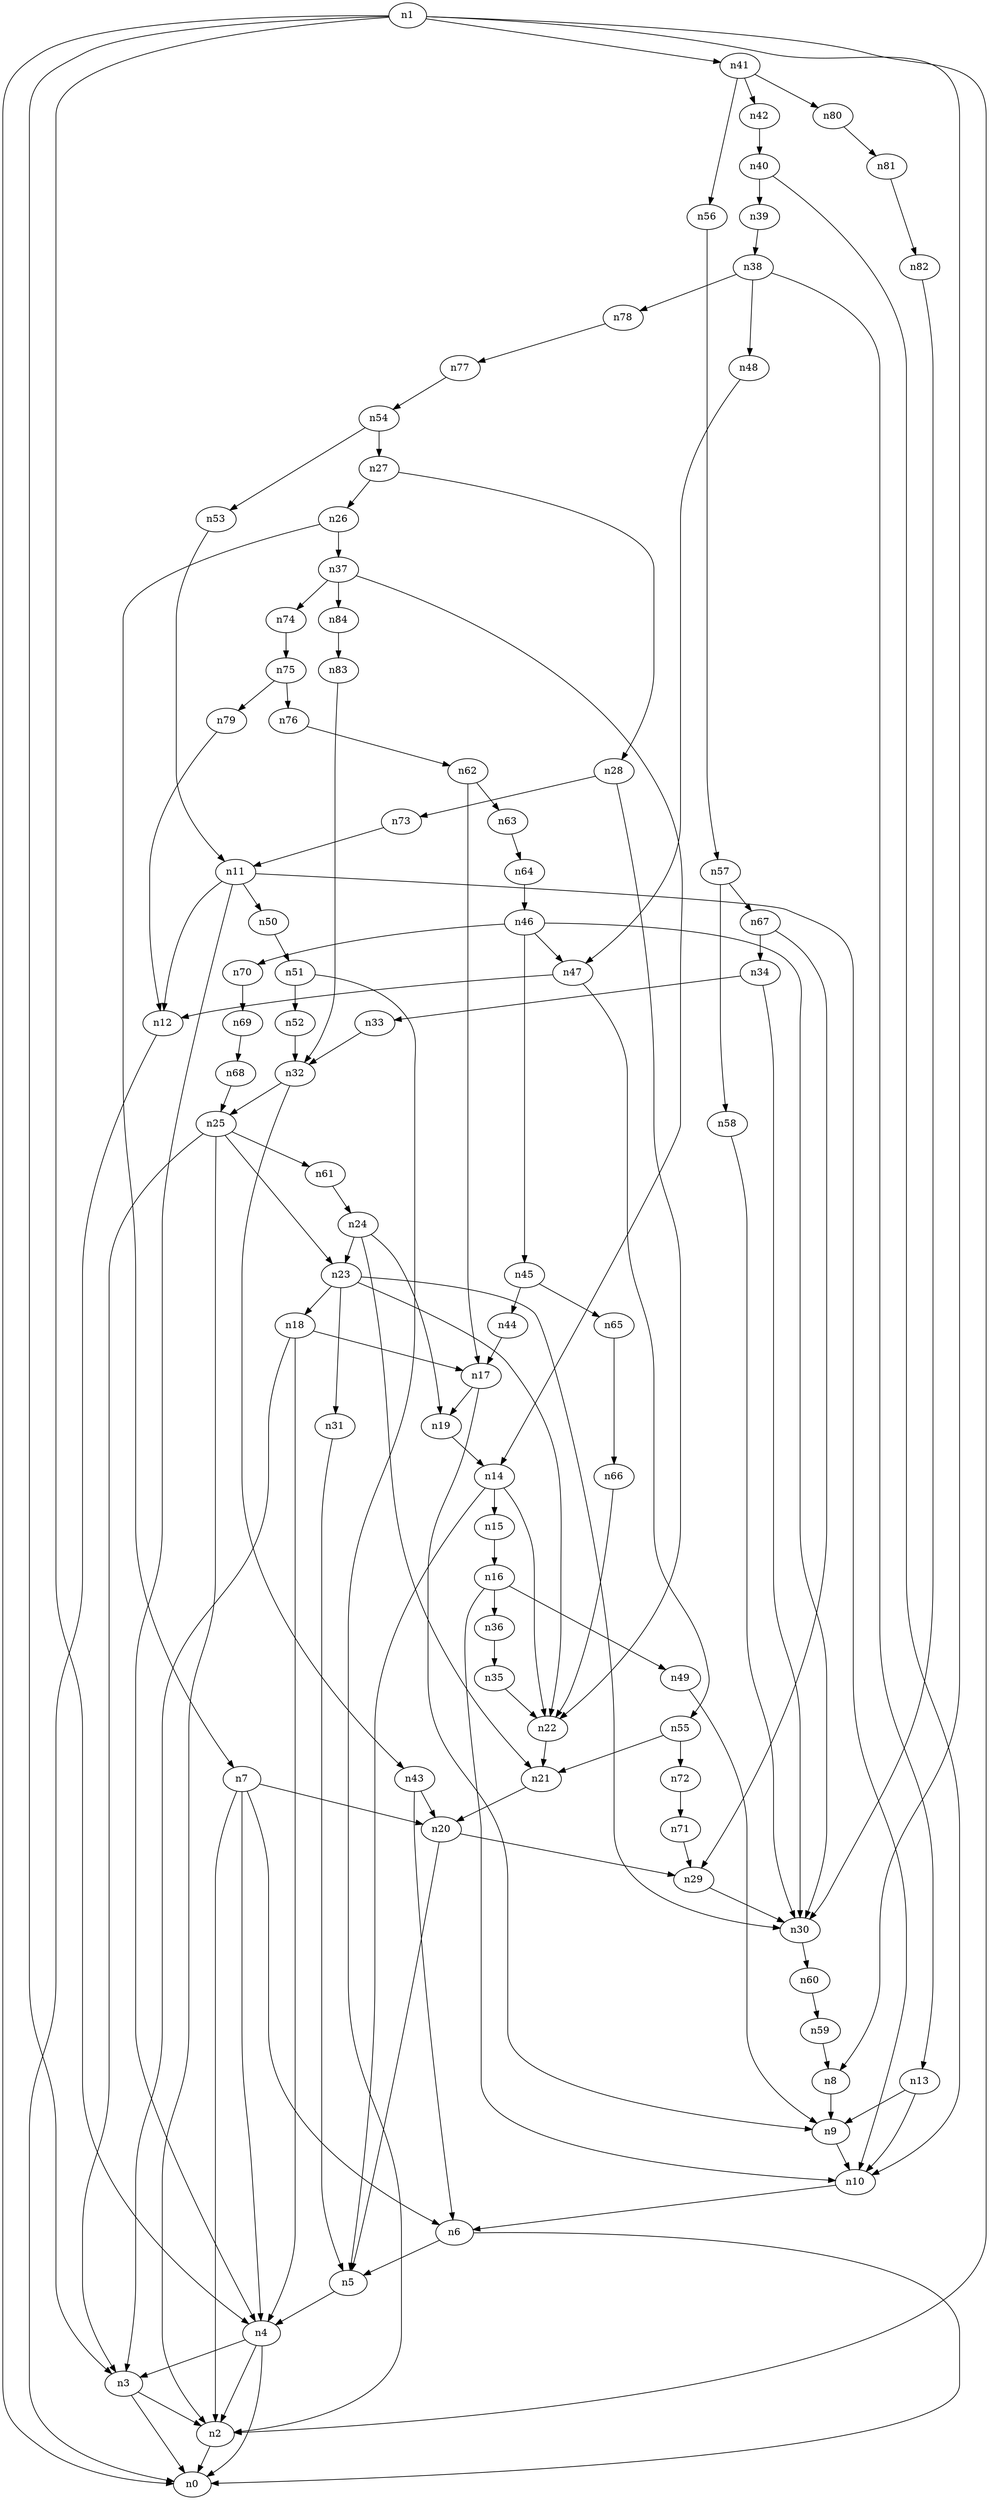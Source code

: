 digraph G {
	n1 -> n0	 [_graphml_id=e0];
	n1 -> n2	 [_graphml_id=e1];
	n1 -> n3	 [_graphml_id=e6];
	n1 -> n4	 [_graphml_id=e9];
	n1 -> n8	 [_graphml_id=e15];
	n1 -> n41	 [_graphml_id=e68];
	n2 -> n0	 [_graphml_id=e5];
	n3 -> n0	 [_graphml_id=e8];
	n3 -> n2	 [_graphml_id=e2];
	n4 -> n0	 [_graphml_id=e4];
	n4 -> n2	 [_graphml_id=e7];
	n4 -> n3	 [_graphml_id=e3];
	n5 -> n4	 [_graphml_id=e10];
	n6 -> n0	 [_graphml_id=e12];
	n6 -> n5	 [_graphml_id=e11];
	n7 -> n2	 [_graphml_id=e13];
	n7 -> n4	 [_graphml_id=e14];
	n7 -> n6	 [_graphml_id=e123];
	n7 -> n20	 [_graphml_id=e63];
	n8 -> n9	 [_graphml_id=e16];
	n9 -> n10	 [_graphml_id=e17];
	n10 -> n6	 [_graphml_id=e18];
	n11 -> n4	 [_graphml_id=e19];
	n11 -> n10	 [_graphml_id=e33];
	n11 -> n12	 [_graphml_id=e20];
	n11 -> n50	 [_graphml_id=e84];
	n12 -> n0	 [_graphml_id=e21];
	n13 -> n9	 [_graphml_id=e22];
	n13 -> n10	 [_graphml_id=e23];
	n14 -> n5	 [_graphml_id=e24];
	n14 -> n15	 [_graphml_id=e25];
	n14 -> n22	 [_graphml_id=e37];
	n15 -> n16	 [_graphml_id=e26];
	n16 -> n10	 [_graphml_id=e27];
	n16 -> n36	 [_graphml_id=e60];
	n16 -> n49	 [_graphml_id=e82];
	n17 -> n9	 [_graphml_id=e28];
	n17 -> n19	 [_graphml_id=e32];
	n18 -> n3	 [_graphml_id=e53];
	n18 -> n4	 [_graphml_id=e30];
	n18 -> n17	 [_graphml_id=e29];
	n19 -> n14	 [_graphml_id=e31];
	n20 -> n5	 [_graphml_id=e34];
	n20 -> n29	 [_graphml_id=e48];
	n21 -> n20	 [_graphml_id=e35];
	n22 -> n21	 [_graphml_id=e36];
	n23 -> n18	 [_graphml_id=e113];
	n23 -> n22	 [_graphml_id=e38];
	n23 -> n30	 [_graphml_id=e50];
	n23 -> n31	 [_graphml_id=e52];
	n24 -> n19	 [_graphml_id=e40];
	n24 -> n21	 [_graphml_id=e43];
	n24 -> n23	 [_graphml_id=e39];
	n25 -> n2	 [_graphml_id=e103];
	n25 -> n3	 [_graphml_id=e42];
	n25 -> n23	 [_graphml_id=e41];
	n25 -> n61	 [_graphml_id=e102];
	n26 -> n7	 [_graphml_id=e44];
	n26 -> n37	 [_graphml_id=e62];
	n27 -> n26	 [_graphml_id=e45];
	n27 -> n28	 [_graphml_id=e46];
	n28 -> n22	 [_graphml_id=e47];
	n28 -> n73	 [_graphml_id=e121];
	n29 -> n30	 [_graphml_id=e49];
	n30 -> n60	 [_graphml_id=e100];
	n31 -> n5	 [_graphml_id=e51];
	n32 -> n25	 [_graphml_id=e54];
	n32 -> n43	 [_graphml_id=e71];
	n33 -> n32	 [_graphml_id=e55];
	n34 -> n30	 [_graphml_id=e57];
	n34 -> n33	 [_graphml_id=e56];
	n35 -> n22	 [_graphml_id=e58];
	n36 -> n35	 [_graphml_id=e59];
	n37 -> n14	 [_graphml_id=e61];
	n37 -> n74	 [_graphml_id=e124];
	n37 -> n84	 [_graphml_id=e140];
	n38 -> n13	 [_graphml_id=e64];
	n38 -> n48	 [_graphml_id=e80];
	n38 -> n78	 [_graphml_id=e130];
	n39 -> n38	 [_graphml_id=e65];
	n40 -> n10	 [_graphml_id=e67];
	n40 -> n39	 [_graphml_id=e66];
	n41 -> n42	 [_graphml_id=e69];
	n41 -> n56	 [_graphml_id=e94];
	n41 -> n80	 [_graphml_id=e134];
	n42 -> n40	 [_graphml_id=e70];
	n43 -> n6	 [_graphml_id=e73];
	n43 -> n20	 [_graphml_id=e72];
	n44 -> n17	 [_graphml_id=e74];
	n45 -> n44	 [_graphml_id=e75];
	n45 -> n65	 [_graphml_id=e108];
	n46 -> n30	 [_graphml_id=e77];
	n46 -> n45	 [_graphml_id=e76];
	n46 -> n47	 [_graphml_id=e83];
	n46 -> n70	 [_graphml_id=e117];
	n47 -> n12	 [_graphml_id=e78];
	n47 -> n55	 [_graphml_id=e91];
	n48 -> n47	 [_graphml_id=e79];
	n49 -> n9	 [_graphml_id=e81];
	n50 -> n51	 [_graphml_id=e85];
	n51 -> n2	 [_graphml_id=e93];
	n51 -> n52	 [_graphml_id=e86];
	n52 -> n32	 [_graphml_id=e87];
	n53 -> n11	 [_graphml_id=e88];
	n54 -> n27	 [_graphml_id=e90];
	n54 -> n53	 [_graphml_id=e89];
	n55 -> n21	 [_graphml_id=e92];
	n55 -> n72	 [_graphml_id=e120];
	n56 -> n57	 [_graphml_id=e95];
	n57 -> n58	 [_graphml_id=e96];
	n57 -> n67	 [_graphml_id=e111];
	n58 -> n30	 [_graphml_id=e97];
	n59 -> n8	 [_graphml_id=e98];
	n60 -> n59	 [_graphml_id=e99];
	n61 -> n24	 [_graphml_id=e101];
	n62 -> n17	 [_graphml_id=e104];
	n62 -> n63	 [_graphml_id=e105];
	n63 -> n64	 [_graphml_id=e106];
	n64 -> n46	 [_graphml_id=e107];
	n65 -> n66	 [_graphml_id=e109];
	n66 -> n22	 [_graphml_id=e110];
	n67 -> n29	 [_graphml_id=e112];
	n67 -> n34	 [_graphml_id=e133];
	n68 -> n25	 [_graphml_id=e114];
	n69 -> n68	 [_graphml_id=e115];
	n70 -> n69	 [_graphml_id=e116];
	n71 -> n29	 [_graphml_id=e118];
	n72 -> n71	 [_graphml_id=e119];
	n73 -> n11	 [_graphml_id=e122];
	n74 -> n75	 [_graphml_id=e125];
	n75 -> n76	 [_graphml_id=e126];
	n75 -> n79	 [_graphml_id=e132];
	n76 -> n62	 [_graphml_id=e127];
	n77 -> n54	 [_graphml_id=e128];
	n78 -> n77	 [_graphml_id=e129];
	n79 -> n12	 [_graphml_id=e131];
	n80 -> n81	 [_graphml_id=e135];
	n81 -> n82	 [_graphml_id=e136];
	n82 -> n30	 [_graphml_id=e137];
	n83 -> n32	 [_graphml_id=e138];
	n84 -> n83	 [_graphml_id=e139];
}
